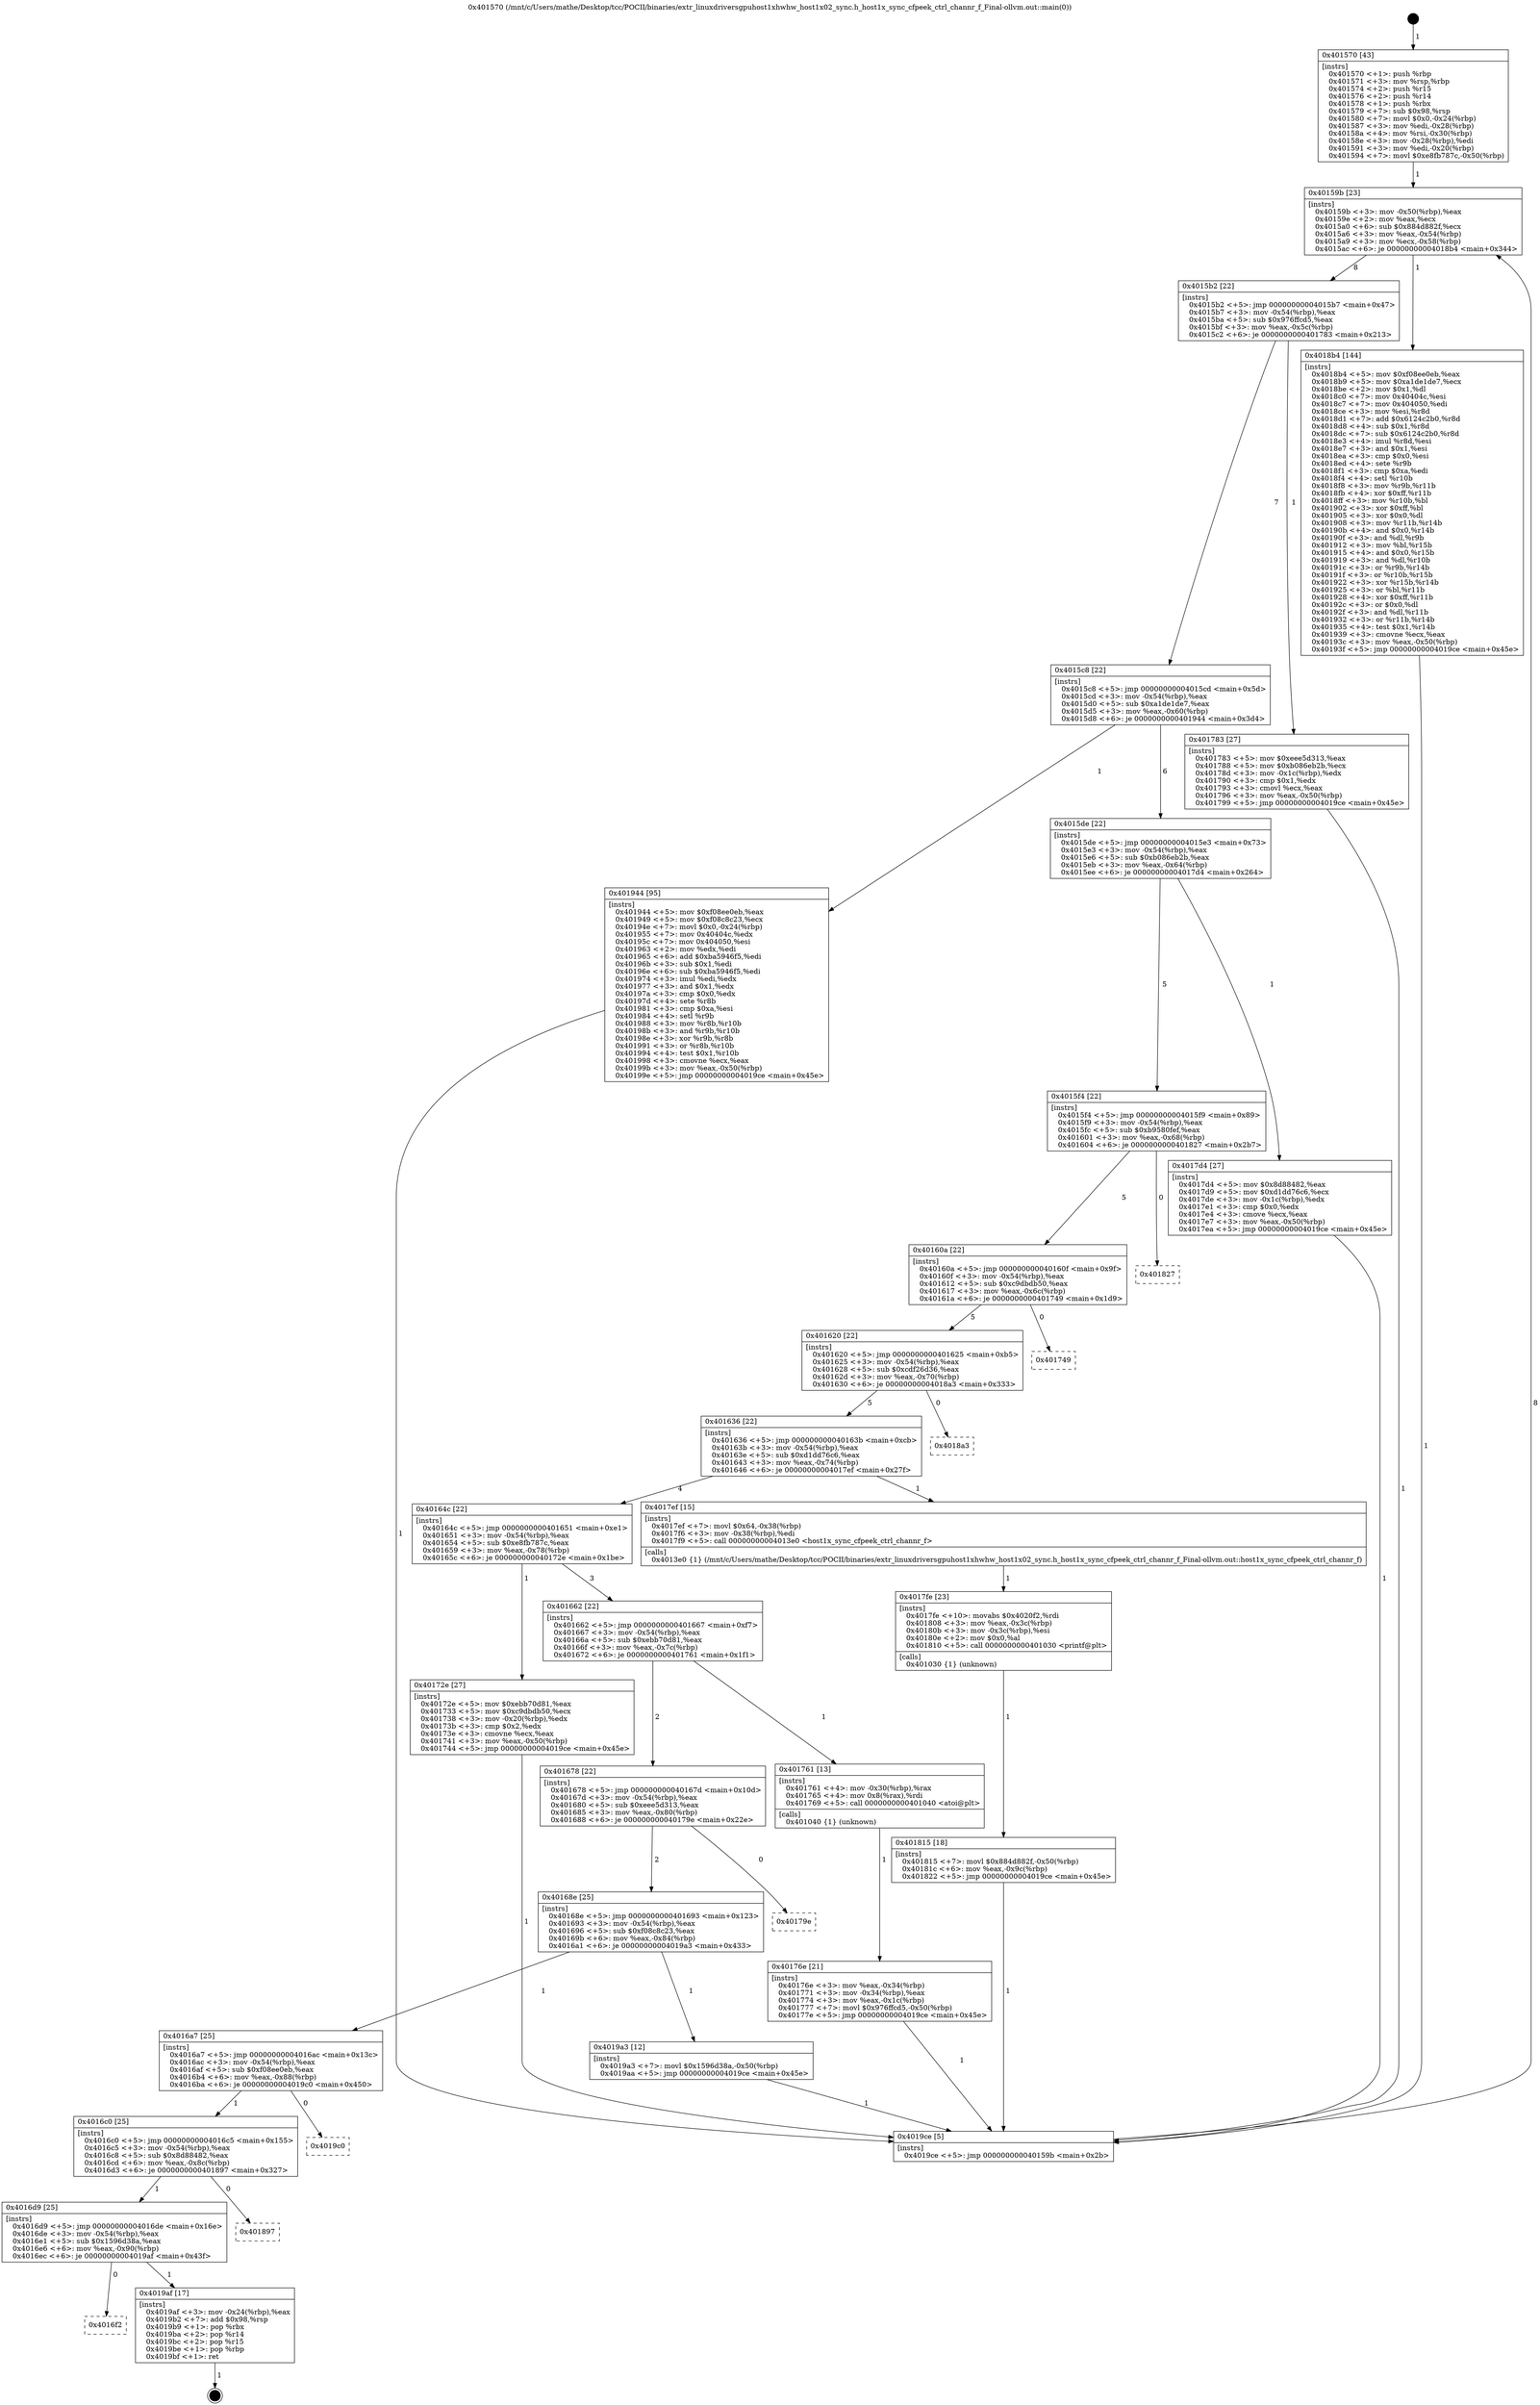 digraph "0x401570" {
  label = "0x401570 (/mnt/c/Users/mathe/Desktop/tcc/POCII/binaries/extr_linuxdriversgpuhost1xhwhw_host1x02_sync.h_host1x_sync_cfpeek_ctrl_channr_f_Final-ollvm.out::main(0))"
  labelloc = "t"
  node[shape=record]

  Entry [label="",width=0.3,height=0.3,shape=circle,fillcolor=black,style=filled]
  "0x40159b" [label="{
     0x40159b [23]\l
     | [instrs]\l
     &nbsp;&nbsp;0x40159b \<+3\>: mov -0x50(%rbp),%eax\l
     &nbsp;&nbsp;0x40159e \<+2\>: mov %eax,%ecx\l
     &nbsp;&nbsp;0x4015a0 \<+6\>: sub $0x884d882f,%ecx\l
     &nbsp;&nbsp;0x4015a6 \<+3\>: mov %eax,-0x54(%rbp)\l
     &nbsp;&nbsp;0x4015a9 \<+3\>: mov %ecx,-0x58(%rbp)\l
     &nbsp;&nbsp;0x4015ac \<+6\>: je 00000000004018b4 \<main+0x344\>\l
  }"]
  "0x4018b4" [label="{
     0x4018b4 [144]\l
     | [instrs]\l
     &nbsp;&nbsp;0x4018b4 \<+5\>: mov $0xf08ee0eb,%eax\l
     &nbsp;&nbsp;0x4018b9 \<+5\>: mov $0xa1de1de7,%ecx\l
     &nbsp;&nbsp;0x4018be \<+2\>: mov $0x1,%dl\l
     &nbsp;&nbsp;0x4018c0 \<+7\>: mov 0x40404c,%esi\l
     &nbsp;&nbsp;0x4018c7 \<+7\>: mov 0x404050,%edi\l
     &nbsp;&nbsp;0x4018ce \<+3\>: mov %esi,%r8d\l
     &nbsp;&nbsp;0x4018d1 \<+7\>: add $0x6124c2b0,%r8d\l
     &nbsp;&nbsp;0x4018d8 \<+4\>: sub $0x1,%r8d\l
     &nbsp;&nbsp;0x4018dc \<+7\>: sub $0x6124c2b0,%r8d\l
     &nbsp;&nbsp;0x4018e3 \<+4\>: imul %r8d,%esi\l
     &nbsp;&nbsp;0x4018e7 \<+3\>: and $0x1,%esi\l
     &nbsp;&nbsp;0x4018ea \<+3\>: cmp $0x0,%esi\l
     &nbsp;&nbsp;0x4018ed \<+4\>: sete %r9b\l
     &nbsp;&nbsp;0x4018f1 \<+3\>: cmp $0xa,%edi\l
     &nbsp;&nbsp;0x4018f4 \<+4\>: setl %r10b\l
     &nbsp;&nbsp;0x4018f8 \<+3\>: mov %r9b,%r11b\l
     &nbsp;&nbsp;0x4018fb \<+4\>: xor $0xff,%r11b\l
     &nbsp;&nbsp;0x4018ff \<+3\>: mov %r10b,%bl\l
     &nbsp;&nbsp;0x401902 \<+3\>: xor $0xff,%bl\l
     &nbsp;&nbsp;0x401905 \<+3\>: xor $0x0,%dl\l
     &nbsp;&nbsp;0x401908 \<+3\>: mov %r11b,%r14b\l
     &nbsp;&nbsp;0x40190b \<+4\>: and $0x0,%r14b\l
     &nbsp;&nbsp;0x40190f \<+3\>: and %dl,%r9b\l
     &nbsp;&nbsp;0x401912 \<+3\>: mov %bl,%r15b\l
     &nbsp;&nbsp;0x401915 \<+4\>: and $0x0,%r15b\l
     &nbsp;&nbsp;0x401919 \<+3\>: and %dl,%r10b\l
     &nbsp;&nbsp;0x40191c \<+3\>: or %r9b,%r14b\l
     &nbsp;&nbsp;0x40191f \<+3\>: or %r10b,%r15b\l
     &nbsp;&nbsp;0x401922 \<+3\>: xor %r15b,%r14b\l
     &nbsp;&nbsp;0x401925 \<+3\>: or %bl,%r11b\l
     &nbsp;&nbsp;0x401928 \<+4\>: xor $0xff,%r11b\l
     &nbsp;&nbsp;0x40192c \<+3\>: or $0x0,%dl\l
     &nbsp;&nbsp;0x40192f \<+3\>: and %dl,%r11b\l
     &nbsp;&nbsp;0x401932 \<+3\>: or %r11b,%r14b\l
     &nbsp;&nbsp;0x401935 \<+4\>: test $0x1,%r14b\l
     &nbsp;&nbsp;0x401939 \<+3\>: cmovne %ecx,%eax\l
     &nbsp;&nbsp;0x40193c \<+3\>: mov %eax,-0x50(%rbp)\l
     &nbsp;&nbsp;0x40193f \<+5\>: jmp 00000000004019ce \<main+0x45e\>\l
  }"]
  "0x4015b2" [label="{
     0x4015b2 [22]\l
     | [instrs]\l
     &nbsp;&nbsp;0x4015b2 \<+5\>: jmp 00000000004015b7 \<main+0x47\>\l
     &nbsp;&nbsp;0x4015b7 \<+3\>: mov -0x54(%rbp),%eax\l
     &nbsp;&nbsp;0x4015ba \<+5\>: sub $0x976ffcd5,%eax\l
     &nbsp;&nbsp;0x4015bf \<+3\>: mov %eax,-0x5c(%rbp)\l
     &nbsp;&nbsp;0x4015c2 \<+6\>: je 0000000000401783 \<main+0x213\>\l
  }"]
  Exit [label="",width=0.3,height=0.3,shape=circle,fillcolor=black,style=filled,peripheries=2]
  "0x401783" [label="{
     0x401783 [27]\l
     | [instrs]\l
     &nbsp;&nbsp;0x401783 \<+5\>: mov $0xeee5d313,%eax\l
     &nbsp;&nbsp;0x401788 \<+5\>: mov $0xb086eb2b,%ecx\l
     &nbsp;&nbsp;0x40178d \<+3\>: mov -0x1c(%rbp),%edx\l
     &nbsp;&nbsp;0x401790 \<+3\>: cmp $0x1,%edx\l
     &nbsp;&nbsp;0x401793 \<+3\>: cmovl %ecx,%eax\l
     &nbsp;&nbsp;0x401796 \<+3\>: mov %eax,-0x50(%rbp)\l
     &nbsp;&nbsp;0x401799 \<+5\>: jmp 00000000004019ce \<main+0x45e\>\l
  }"]
  "0x4015c8" [label="{
     0x4015c8 [22]\l
     | [instrs]\l
     &nbsp;&nbsp;0x4015c8 \<+5\>: jmp 00000000004015cd \<main+0x5d\>\l
     &nbsp;&nbsp;0x4015cd \<+3\>: mov -0x54(%rbp),%eax\l
     &nbsp;&nbsp;0x4015d0 \<+5\>: sub $0xa1de1de7,%eax\l
     &nbsp;&nbsp;0x4015d5 \<+3\>: mov %eax,-0x60(%rbp)\l
     &nbsp;&nbsp;0x4015d8 \<+6\>: je 0000000000401944 \<main+0x3d4\>\l
  }"]
  "0x4016f2" [label="{
     0x4016f2\l
  }", style=dashed]
  "0x401944" [label="{
     0x401944 [95]\l
     | [instrs]\l
     &nbsp;&nbsp;0x401944 \<+5\>: mov $0xf08ee0eb,%eax\l
     &nbsp;&nbsp;0x401949 \<+5\>: mov $0xf08c8c23,%ecx\l
     &nbsp;&nbsp;0x40194e \<+7\>: movl $0x0,-0x24(%rbp)\l
     &nbsp;&nbsp;0x401955 \<+7\>: mov 0x40404c,%edx\l
     &nbsp;&nbsp;0x40195c \<+7\>: mov 0x404050,%esi\l
     &nbsp;&nbsp;0x401963 \<+2\>: mov %edx,%edi\l
     &nbsp;&nbsp;0x401965 \<+6\>: add $0xba5946f5,%edi\l
     &nbsp;&nbsp;0x40196b \<+3\>: sub $0x1,%edi\l
     &nbsp;&nbsp;0x40196e \<+6\>: sub $0xba5946f5,%edi\l
     &nbsp;&nbsp;0x401974 \<+3\>: imul %edi,%edx\l
     &nbsp;&nbsp;0x401977 \<+3\>: and $0x1,%edx\l
     &nbsp;&nbsp;0x40197a \<+3\>: cmp $0x0,%edx\l
     &nbsp;&nbsp;0x40197d \<+4\>: sete %r8b\l
     &nbsp;&nbsp;0x401981 \<+3\>: cmp $0xa,%esi\l
     &nbsp;&nbsp;0x401984 \<+4\>: setl %r9b\l
     &nbsp;&nbsp;0x401988 \<+3\>: mov %r8b,%r10b\l
     &nbsp;&nbsp;0x40198b \<+3\>: and %r9b,%r10b\l
     &nbsp;&nbsp;0x40198e \<+3\>: xor %r9b,%r8b\l
     &nbsp;&nbsp;0x401991 \<+3\>: or %r8b,%r10b\l
     &nbsp;&nbsp;0x401994 \<+4\>: test $0x1,%r10b\l
     &nbsp;&nbsp;0x401998 \<+3\>: cmovne %ecx,%eax\l
     &nbsp;&nbsp;0x40199b \<+3\>: mov %eax,-0x50(%rbp)\l
     &nbsp;&nbsp;0x40199e \<+5\>: jmp 00000000004019ce \<main+0x45e\>\l
  }"]
  "0x4015de" [label="{
     0x4015de [22]\l
     | [instrs]\l
     &nbsp;&nbsp;0x4015de \<+5\>: jmp 00000000004015e3 \<main+0x73\>\l
     &nbsp;&nbsp;0x4015e3 \<+3\>: mov -0x54(%rbp),%eax\l
     &nbsp;&nbsp;0x4015e6 \<+5\>: sub $0xb086eb2b,%eax\l
     &nbsp;&nbsp;0x4015eb \<+3\>: mov %eax,-0x64(%rbp)\l
     &nbsp;&nbsp;0x4015ee \<+6\>: je 00000000004017d4 \<main+0x264\>\l
  }"]
  "0x4019af" [label="{
     0x4019af [17]\l
     | [instrs]\l
     &nbsp;&nbsp;0x4019af \<+3\>: mov -0x24(%rbp),%eax\l
     &nbsp;&nbsp;0x4019b2 \<+7\>: add $0x98,%rsp\l
     &nbsp;&nbsp;0x4019b9 \<+1\>: pop %rbx\l
     &nbsp;&nbsp;0x4019ba \<+2\>: pop %r14\l
     &nbsp;&nbsp;0x4019bc \<+2\>: pop %r15\l
     &nbsp;&nbsp;0x4019be \<+1\>: pop %rbp\l
     &nbsp;&nbsp;0x4019bf \<+1\>: ret\l
  }"]
  "0x4017d4" [label="{
     0x4017d4 [27]\l
     | [instrs]\l
     &nbsp;&nbsp;0x4017d4 \<+5\>: mov $0x8d88482,%eax\l
     &nbsp;&nbsp;0x4017d9 \<+5\>: mov $0xd1dd76c6,%ecx\l
     &nbsp;&nbsp;0x4017de \<+3\>: mov -0x1c(%rbp),%edx\l
     &nbsp;&nbsp;0x4017e1 \<+3\>: cmp $0x0,%edx\l
     &nbsp;&nbsp;0x4017e4 \<+3\>: cmove %ecx,%eax\l
     &nbsp;&nbsp;0x4017e7 \<+3\>: mov %eax,-0x50(%rbp)\l
     &nbsp;&nbsp;0x4017ea \<+5\>: jmp 00000000004019ce \<main+0x45e\>\l
  }"]
  "0x4015f4" [label="{
     0x4015f4 [22]\l
     | [instrs]\l
     &nbsp;&nbsp;0x4015f4 \<+5\>: jmp 00000000004015f9 \<main+0x89\>\l
     &nbsp;&nbsp;0x4015f9 \<+3\>: mov -0x54(%rbp),%eax\l
     &nbsp;&nbsp;0x4015fc \<+5\>: sub $0xb9580fef,%eax\l
     &nbsp;&nbsp;0x401601 \<+3\>: mov %eax,-0x68(%rbp)\l
     &nbsp;&nbsp;0x401604 \<+6\>: je 0000000000401827 \<main+0x2b7\>\l
  }"]
  "0x4016d9" [label="{
     0x4016d9 [25]\l
     | [instrs]\l
     &nbsp;&nbsp;0x4016d9 \<+5\>: jmp 00000000004016de \<main+0x16e\>\l
     &nbsp;&nbsp;0x4016de \<+3\>: mov -0x54(%rbp),%eax\l
     &nbsp;&nbsp;0x4016e1 \<+5\>: sub $0x1596d38a,%eax\l
     &nbsp;&nbsp;0x4016e6 \<+6\>: mov %eax,-0x90(%rbp)\l
     &nbsp;&nbsp;0x4016ec \<+6\>: je 00000000004019af \<main+0x43f\>\l
  }"]
  "0x401827" [label="{
     0x401827\l
  }", style=dashed]
  "0x40160a" [label="{
     0x40160a [22]\l
     | [instrs]\l
     &nbsp;&nbsp;0x40160a \<+5\>: jmp 000000000040160f \<main+0x9f\>\l
     &nbsp;&nbsp;0x40160f \<+3\>: mov -0x54(%rbp),%eax\l
     &nbsp;&nbsp;0x401612 \<+5\>: sub $0xc9dbdb50,%eax\l
     &nbsp;&nbsp;0x401617 \<+3\>: mov %eax,-0x6c(%rbp)\l
     &nbsp;&nbsp;0x40161a \<+6\>: je 0000000000401749 \<main+0x1d9\>\l
  }"]
  "0x401897" [label="{
     0x401897\l
  }", style=dashed]
  "0x401749" [label="{
     0x401749\l
  }", style=dashed]
  "0x401620" [label="{
     0x401620 [22]\l
     | [instrs]\l
     &nbsp;&nbsp;0x401620 \<+5\>: jmp 0000000000401625 \<main+0xb5\>\l
     &nbsp;&nbsp;0x401625 \<+3\>: mov -0x54(%rbp),%eax\l
     &nbsp;&nbsp;0x401628 \<+5\>: sub $0xcdf26d36,%eax\l
     &nbsp;&nbsp;0x40162d \<+3\>: mov %eax,-0x70(%rbp)\l
     &nbsp;&nbsp;0x401630 \<+6\>: je 00000000004018a3 \<main+0x333\>\l
  }"]
  "0x4016c0" [label="{
     0x4016c0 [25]\l
     | [instrs]\l
     &nbsp;&nbsp;0x4016c0 \<+5\>: jmp 00000000004016c5 \<main+0x155\>\l
     &nbsp;&nbsp;0x4016c5 \<+3\>: mov -0x54(%rbp),%eax\l
     &nbsp;&nbsp;0x4016c8 \<+5\>: sub $0x8d88482,%eax\l
     &nbsp;&nbsp;0x4016cd \<+6\>: mov %eax,-0x8c(%rbp)\l
     &nbsp;&nbsp;0x4016d3 \<+6\>: je 0000000000401897 \<main+0x327\>\l
  }"]
  "0x4018a3" [label="{
     0x4018a3\l
  }", style=dashed]
  "0x401636" [label="{
     0x401636 [22]\l
     | [instrs]\l
     &nbsp;&nbsp;0x401636 \<+5\>: jmp 000000000040163b \<main+0xcb\>\l
     &nbsp;&nbsp;0x40163b \<+3\>: mov -0x54(%rbp),%eax\l
     &nbsp;&nbsp;0x40163e \<+5\>: sub $0xd1dd76c6,%eax\l
     &nbsp;&nbsp;0x401643 \<+3\>: mov %eax,-0x74(%rbp)\l
     &nbsp;&nbsp;0x401646 \<+6\>: je 00000000004017ef \<main+0x27f\>\l
  }"]
  "0x4019c0" [label="{
     0x4019c0\l
  }", style=dashed]
  "0x4017ef" [label="{
     0x4017ef [15]\l
     | [instrs]\l
     &nbsp;&nbsp;0x4017ef \<+7\>: movl $0x64,-0x38(%rbp)\l
     &nbsp;&nbsp;0x4017f6 \<+3\>: mov -0x38(%rbp),%edi\l
     &nbsp;&nbsp;0x4017f9 \<+5\>: call 00000000004013e0 \<host1x_sync_cfpeek_ctrl_channr_f\>\l
     | [calls]\l
     &nbsp;&nbsp;0x4013e0 \{1\} (/mnt/c/Users/mathe/Desktop/tcc/POCII/binaries/extr_linuxdriversgpuhost1xhwhw_host1x02_sync.h_host1x_sync_cfpeek_ctrl_channr_f_Final-ollvm.out::host1x_sync_cfpeek_ctrl_channr_f)\l
  }"]
  "0x40164c" [label="{
     0x40164c [22]\l
     | [instrs]\l
     &nbsp;&nbsp;0x40164c \<+5\>: jmp 0000000000401651 \<main+0xe1\>\l
     &nbsp;&nbsp;0x401651 \<+3\>: mov -0x54(%rbp),%eax\l
     &nbsp;&nbsp;0x401654 \<+5\>: sub $0xe8fb787c,%eax\l
     &nbsp;&nbsp;0x401659 \<+3\>: mov %eax,-0x78(%rbp)\l
     &nbsp;&nbsp;0x40165c \<+6\>: je 000000000040172e \<main+0x1be\>\l
  }"]
  "0x4016a7" [label="{
     0x4016a7 [25]\l
     | [instrs]\l
     &nbsp;&nbsp;0x4016a7 \<+5\>: jmp 00000000004016ac \<main+0x13c\>\l
     &nbsp;&nbsp;0x4016ac \<+3\>: mov -0x54(%rbp),%eax\l
     &nbsp;&nbsp;0x4016af \<+5\>: sub $0xf08ee0eb,%eax\l
     &nbsp;&nbsp;0x4016b4 \<+6\>: mov %eax,-0x88(%rbp)\l
     &nbsp;&nbsp;0x4016ba \<+6\>: je 00000000004019c0 \<main+0x450\>\l
  }"]
  "0x40172e" [label="{
     0x40172e [27]\l
     | [instrs]\l
     &nbsp;&nbsp;0x40172e \<+5\>: mov $0xebb70d81,%eax\l
     &nbsp;&nbsp;0x401733 \<+5\>: mov $0xc9dbdb50,%ecx\l
     &nbsp;&nbsp;0x401738 \<+3\>: mov -0x20(%rbp),%edx\l
     &nbsp;&nbsp;0x40173b \<+3\>: cmp $0x2,%edx\l
     &nbsp;&nbsp;0x40173e \<+3\>: cmovne %ecx,%eax\l
     &nbsp;&nbsp;0x401741 \<+3\>: mov %eax,-0x50(%rbp)\l
     &nbsp;&nbsp;0x401744 \<+5\>: jmp 00000000004019ce \<main+0x45e\>\l
  }"]
  "0x401662" [label="{
     0x401662 [22]\l
     | [instrs]\l
     &nbsp;&nbsp;0x401662 \<+5\>: jmp 0000000000401667 \<main+0xf7\>\l
     &nbsp;&nbsp;0x401667 \<+3\>: mov -0x54(%rbp),%eax\l
     &nbsp;&nbsp;0x40166a \<+5\>: sub $0xebb70d81,%eax\l
     &nbsp;&nbsp;0x40166f \<+3\>: mov %eax,-0x7c(%rbp)\l
     &nbsp;&nbsp;0x401672 \<+6\>: je 0000000000401761 \<main+0x1f1\>\l
  }"]
  "0x4019ce" [label="{
     0x4019ce [5]\l
     | [instrs]\l
     &nbsp;&nbsp;0x4019ce \<+5\>: jmp 000000000040159b \<main+0x2b\>\l
  }"]
  "0x401570" [label="{
     0x401570 [43]\l
     | [instrs]\l
     &nbsp;&nbsp;0x401570 \<+1\>: push %rbp\l
     &nbsp;&nbsp;0x401571 \<+3\>: mov %rsp,%rbp\l
     &nbsp;&nbsp;0x401574 \<+2\>: push %r15\l
     &nbsp;&nbsp;0x401576 \<+2\>: push %r14\l
     &nbsp;&nbsp;0x401578 \<+1\>: push %rbx\l
     &nbsp;&nbsp;0x401579 \<+7\>: sub $0x98,%rsp\l
     &nbsp;&nbsp;0x401580 \<+7\>: movl $0x0,-0x24(%rbp)\l
     &nbsp;&nbsp;0x401587 \<+3\>: mov %edi,-0x28(%rbp)\l
     &nbsp;&nbsp;0x40158a \<+4\>: mov %rsi,-0x30(%rbp)\l
     &nbsp;&nbsp;0x40158e \<+3\>: mov -0x28(%rbp),%edi\l
     &nbsp;&nbsp;0x401591 \<+3\>: mov %edi,-0x20(%rbp)\l
     &nbsp;&nbsp;0x401594 \<+7\>: movl $0xe8fb787c,-0x50(%rbp)\l
  }"]
  "0x4019a3" [label="{
     0x4019a3 [12]\l
     | [instrs]\l
     &nbsp;&nbsp;0x4019a3 \<+7\>: movl $0x1596d38a,-0x50(%rbp)\l
     &nbsp;&nbsp;0x4019aa \<+5\>: jmp 00000000004019ce \<main+0x45e\>\l
  }"]
  "0x401761" [label="{
     0x401761 [13]\l
     | [instrs]\l
     &nbsp;&nbsp;0x401761 \<+4\>: mov -0x30(%rbp),%rax\l
     &nbsp;&nbsp;0x401765 \<+4\>: mov 0x8(%rax),%rdi\l
     &nbsp;&nbsp;0x401769 \<+5\>: call 0000000000401040 \<atoi@plt\>\l
     | [calls]\l
     &nbsp;&nbsp;0x401040 \{1\} (unknown)\l
  }"]
  "0x401678" [label="{
     0x401678 [22]\l
     | [instrs]\l
     &nbsp;&nbsp;0x401678 \<+5\>: jmp 000000000040167d \<main+0x10d\>\l
     &nbsp;&nbsp;0x40167d \<+3\>: mov -0x54(%rbp),%eax\l
     &nbsp;&nbsp;0x401680 \<+5\>: sub $0xeee5d313,%eax\l
     &nbsp;&nbsp;0x401685 \<+3\>: mov %eax,-0x80(%rbp)\l
     &nbsp;&nbsp;0x401688 \<+6\>: je 000000000040179e \<main+0x22e\>\l
  }"]
  "0x40176e" [label="{
     0x40176e [21]\l
     | [instrs]\l
     &nbsp;&nbsp;0x40176e \<+3\>: mov %eax,-0x34(%rbp)\l
     &nbsp;&nbsp;0x401771 \<+3\>: mov -0x34(%rbp),%eax\l
     &nbsp;&nbsp;0x401774 \<+3\>: mov %eax,-0x1c(%rbp)\l
     &nbsp;&nbsp;0x401777 \<+7\>: movl $0x976ffcd5,-0x50(%rbp)\l
     &nbsp;&nbsp;0x40177e \<+5\>: jmp 00000000004019ce \<main+0x45e\>\l
  }"]
  "0x4017fe" [label="{
     0x4017fe [23]\l
     | [instrs]\l
     &nbsp;&nbsp;0x4017fe \<+10\>: movabs $0x4020f2,%rdi\l
     &nbsp;&nbsp;0x401808 \<+3\>: mov %eax,-0x3c(%rbp)\l
     &nbsp;&nbsp;0x40180b \<+3\>: mov -0x3c(%rbp),%esi\l
     &nbsp;&nbsp;0x40180e \<+2\>: mov $0x0,%al\l
     &nbsp;&nbsp;0x401810 \<+5\>: call 0000000000401030 \<printf@plt\>\l
     | [calls]\l
     &nbsp;&nbsp;0x401030 \{1\} (unknown)\l
  }"]
  "0x401815" [label="{
     0x401815 [18]\l
     | [instrs]\l
     &nbsp;&nbsp;0x401815 \<+7\>: movl $0x884d882f,-0x50(%rbp)\l
     &nbsp;&nbsp;0x40181c \<+6\>: mov %eax,-0x9c(%rbp)\l
     &nbsp;&nbsp;0x401822 \<+5\>: jmp 00000000004019ce \<main+0x45e\>\l
  }"]
  "0x40168e" [label="{
     0x40168e [25]\l
     | [instrs]\l
     &nbsp;&nbsp;0x40168e \<+5\>: jmp 0000000000401693 \<main+0x123\>\l
     &nbsp;&nbsp;0x401693 \<+3\>: mov -0x54(%rbp),%eax\l
     &nbsp;&nbsp;0x401696 \<+5\>: sub $0xf08c8c23,%eax\l
     &nbsp;&nbsp;0x40169b \<+6\>: mov %eax,-0x84(%rbp)\l
     &nbsp;&nbsp;0x4016a1 \<+6\>: je 00000000004019a3 \<main+0x433\>\l
  }"]
  "0x40179e" [label="{
     0x40179e\l
  }", style=dashed]
  Entry -> "0x401570" [label=" 1"]
  "0x40159b" -> "0x4018b4" [label=" 1"]
  "0x40159b" -> "0x4015b2" [label=" 8"]
  "0x4019af" -> Exit [label=" 1"]
  "0x4015b2" -> "0x401783" [label=" 1"]
  "0x4015b2" -> "0x4015c8" [label=" 7"]
  "0x4016d9" -> "0x4016f2" [label=" 0"]
  "0x4015c8" -> "0x401944" [label=" 1"]
  "0x4015c8" -> "0x4015de" [label=" 6"]
  "0x4016d9" -> "0x4019af" [label=" 1"]
  "0x4015de" -> "0x4017d4" [label=" 1"]
  "0x4015de" -> "0x4015f4" [label=" 5"]
  "0x4016c0" -> "0x4016d9" [label=" 1"]
  "0x4015f4" -> "0x401827" [label=" 0"]
  "0x4015f4" -> "0x40160a" [label=" 5"]
  "0x4016c0" -> "0x401897" [label=" 0"]
  "0x40160a" -> "0x401749" [label=" 0"]
  "0x40160a" -> "0x401620" [label=" 5"]
  "0x4016a7" -> "0x4016c0" [label=" 1"]
  "0x401620" -> "0x4018a3" [label=" 0"]
  "0x401620" -> "0x401636" [label=" 5"]
  "0x4016a7" -> "0x4019c0" [label=" 0"]
  "0x401636" -> "0x4017ef" [label=" 1"]
  "0x401636" -> "0x40164c" [label=" 4"]
  "0x4019a3" -> "0x4019ce" [label=" 1"]
  "0x40164c" -> "0x40172e" [label=" 1"]
  "0x40164c" -> "0x401662" [label=" 3"]
  "0x40172e" -> "0x4019ce" [label=" 1"]
  "0x401570" -> "0x40159b" [label=" 1"]
  "0x4019ce" -> "0x40159b" [label=" 8"]
  "0x40168e" -> "0x4016a7" [label=" 1"]
  "0x401662" -> "0x401761" [label=" 1"]
  "0x401662" -> "0x401678" [label=" 2"]
  "0x401761" -> "0x40176e" [label=" 1"]
  "0x40176e" -> "0x4019ce" [label=" 1"]
  "0x401783" -> "0x4019ce" [label=" 1"]
  "0x4017d4" -> "0x4019ce" [label=" 1"]
  "0x4017ef" -> "0x4017fe" [label=" 1"]
  "0x4017fe" -> "0x401815" [label=" 1"]
  "0x401815" -> "0x4019ce" [label=" 1"]
  "0x4018b4" -> "0x4019ce" [label=" 1"]
  "0x401944" -> "0x4019ce" [label=" 1"]
  "0x40168e" -> "0x4019a3" [label=" 1"]
  "0x401678" -> "0x40179e" [label=" 0"]
  "0x401678" -> "0x40168e" [label=" 2"]
}
